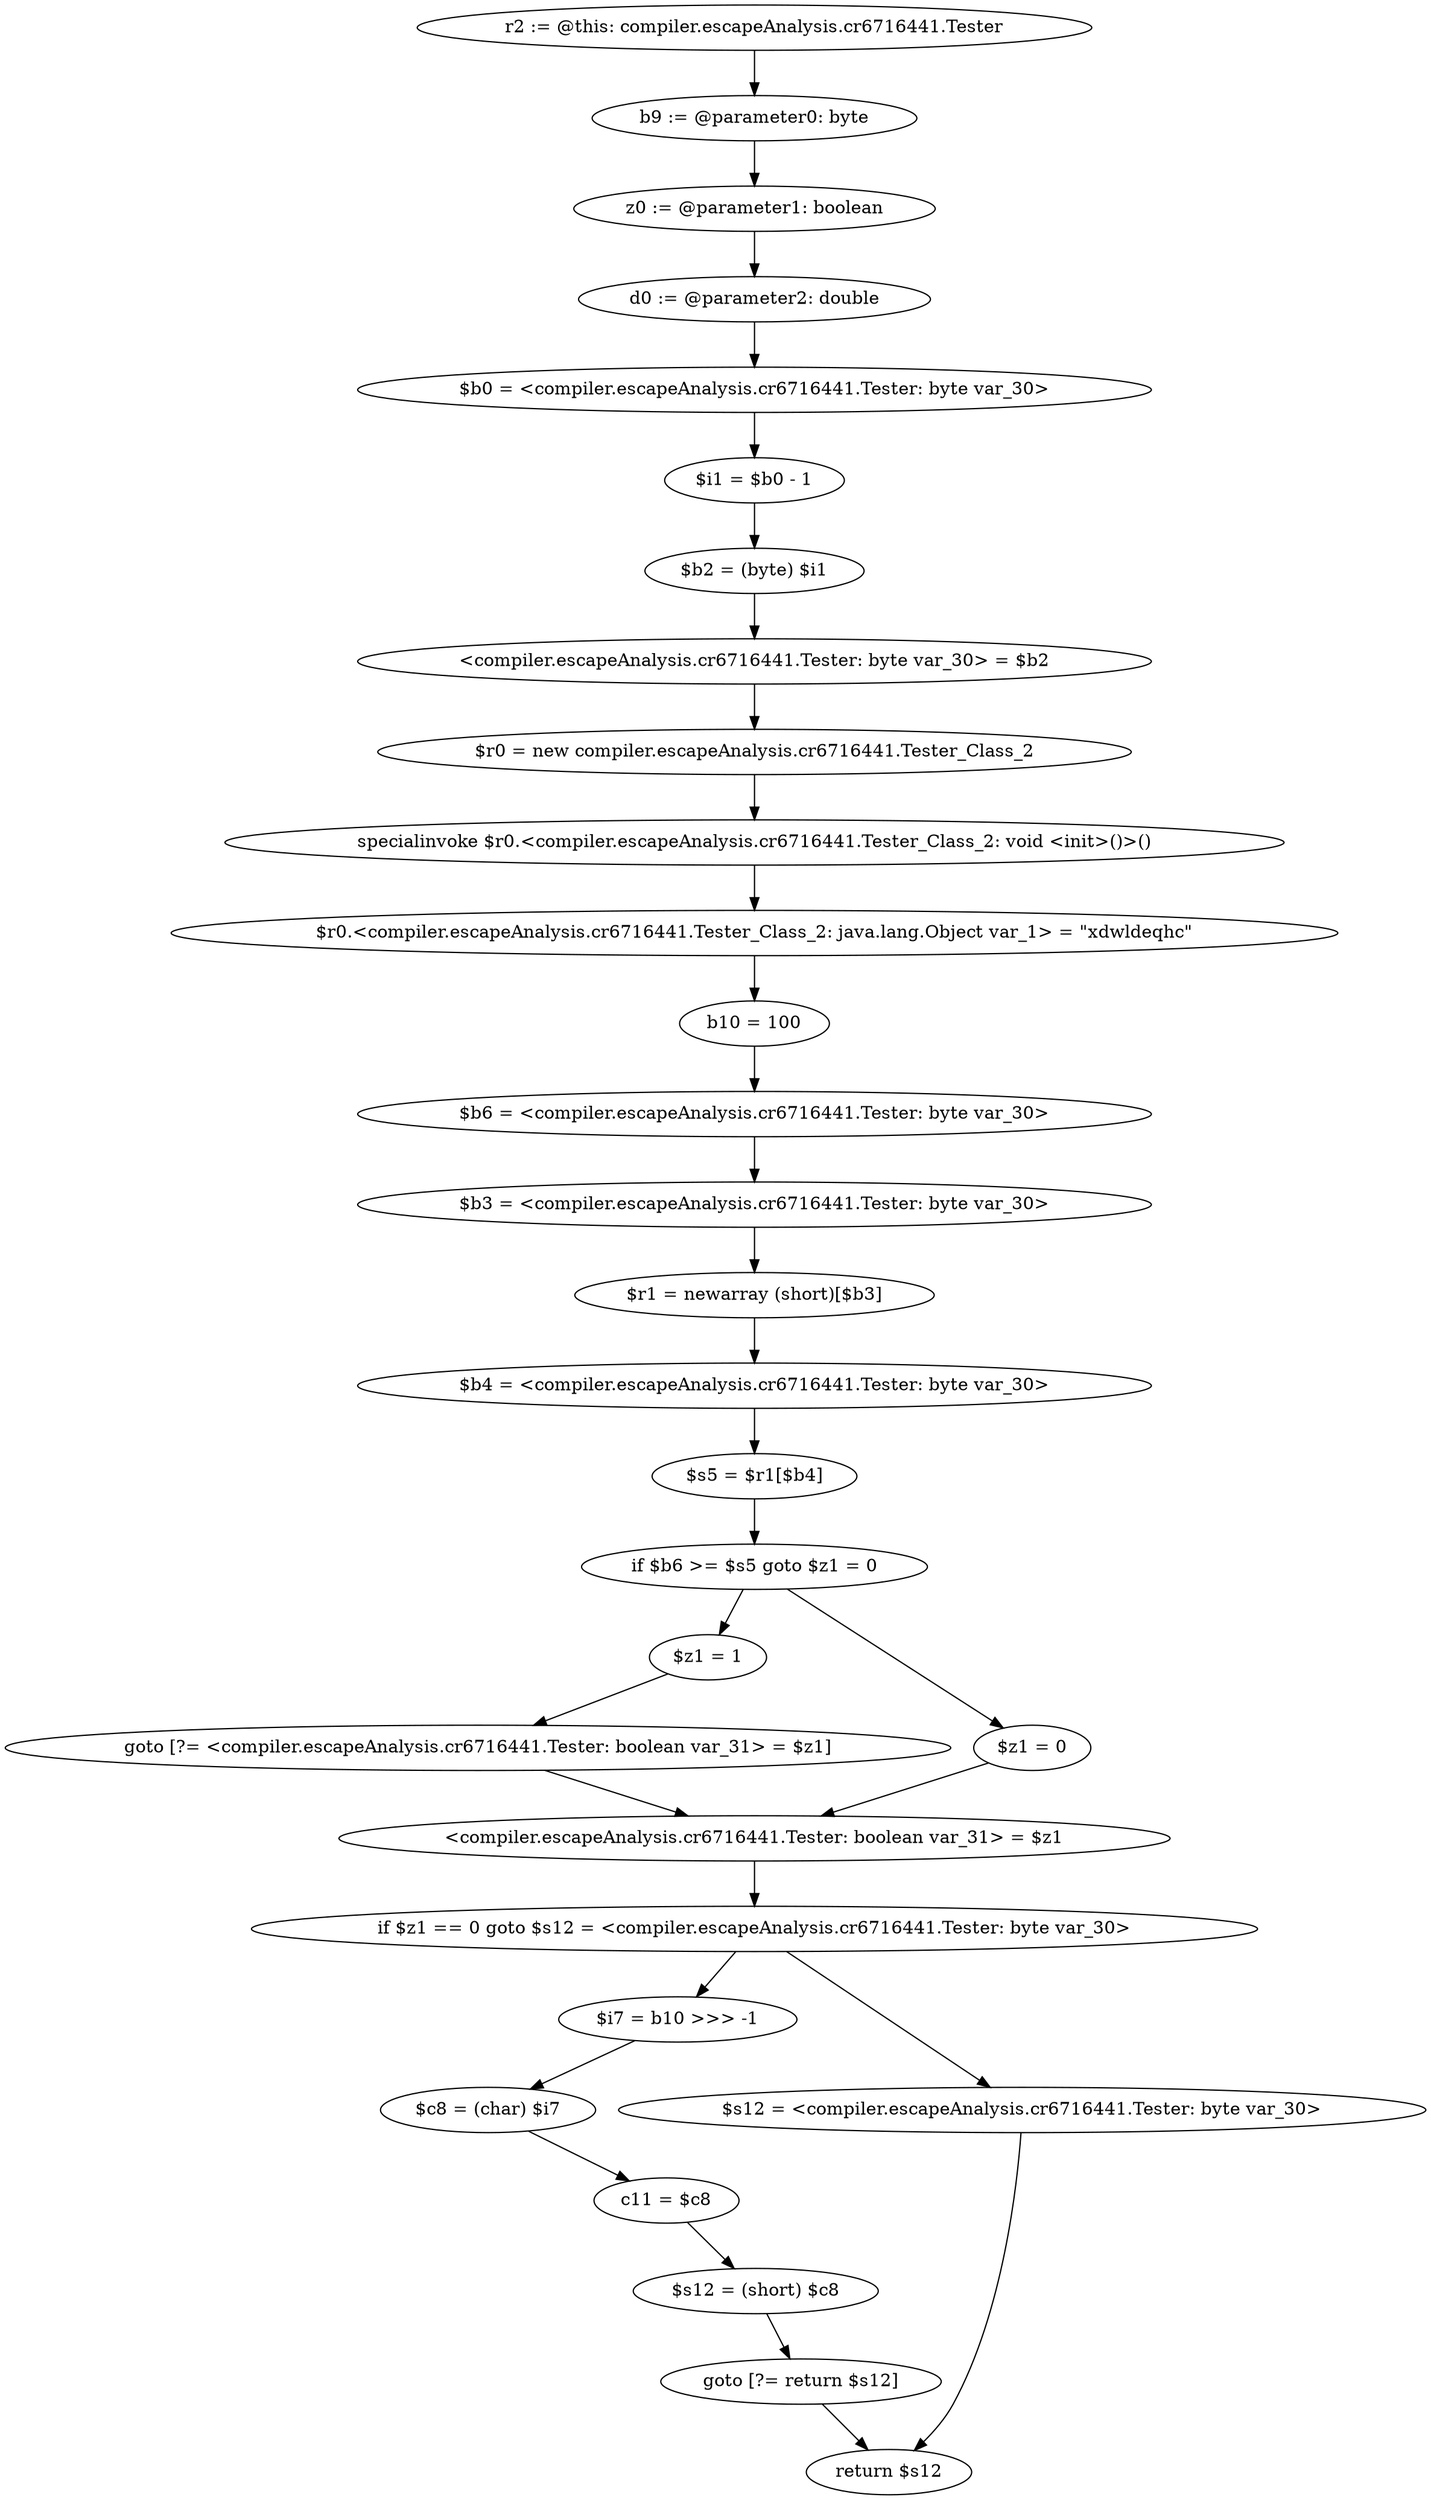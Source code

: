 digraph "unitGraph" {
    "r2 := @this: compiler.escapeAnalysis.cr6716441.Tester"
    "b9 := @parameter0: byte"
    "z0 := @parameter1: boolean"
    "d0 := @parameter2: double"
    "$b0 = <compiler.escapeAnalysis.cr6716441.Tester: byte var_30>"
    "$i1 = $b0 - 1"
    "$b2 = (byte) $i1"
    "<compiler.escapeAnalysis.cr6716441.Tester: byte var_30> = $b2"
    "$r0 = new compiler.escapeAnalysis.cr6716441.Tester_Class_2"
    "specialinvoke $r0.<compiler.escapeAnalysis.cr6716441.Tester_Class_2: void <init>()>()"
    "$r0.<compiler.escapeAnalysis.cr6716441.Tester_Class_2: java.lang.Object var_1> = \"xdwldeqhc\""
    "b10 = 100"
    "$b6 = <compiler.escapeAnalysis.cr6716441.Tester: byte var_30>"
    "$b3 = <compiler.escapeAnalysis.cr6716441.Tester: byte var_30>"
    "$r1 = newarray (short)[$b3]"
    "$b4 = <compiler.escapeAnalysis.cr6716441.Tester: byte var_30>"
    "$s5 = $r1[$b4]"
    "if $b6 >= $s5 goto $z1 = 0"
    "$z1 = 1"
    "goto [?= <compiler.escapeAnalysis.cr6716441.Tester: boolean var_31> = $z1]"
    "$z1 = 0"
    "<compiler.escapeAnalysis.cr6716441.Tester: boolean var_31> = $z1"
    "if $z1 == 0 goto $s12 = <compiler.escapeAnalysis.cr6716441.Tester: byte var_30>"
    "$i7 = b10 >>> -1"
    "$c8 = (char) $i7"
    "c11 = $c8"
    "$s12 = (short) $c8"
    "goto [?= return $s12]"
    "$s12 = <compiler.escapeAnalysis.cr6716441.Tester: byte var_30>"
    "return $s12"
    "r2 := @this: compiler.escapeAnalysis.cr6716441.Tester"->"b9 := @parameter0: byte";
    "b9 := @parameter0: byte"->"z0 := @parameter1: boolean";
    "z0 := @parameter1: boolean"->"d0 := @parameter2: double";
    "d0 := @parameter2: double"->"$b0 = <compiler.escapeAnalysis.cr6716441.Tester: byte var_30>";
    "$b0 = <compiler.escapeAnalysis.cr6716441.Tester: byte var_30>"->"$i1 = $b0 - 1";
    "$i1 = $b0 - 1"->"$b2 = (byte) $i1";
    "$b2 = (byte) $i1"->"<compiler.escapeAnalysis.cr6716441.Tester: byte var_30> = $b2";
    "<compiler.escapeAnalysis.cr6716441.Tester: byte var_30> = $b2"->"$r0 = new compiler.escapeAnalysis.cr6716441.Tester_Class_2";
    "$r0 = new compiler.escapeAnalysis.cr6716441.Tester_Class_2"->"specialinvoke $r0.<compiler.escapeAnalysis.cr6716441.Tester_Class_2: void <init>()>()";
    "specialinvoke $r0.<compiler.escapeAnalysis.cr6716441.Tester_Class_2: void <init>()>()"->"$r0.<compiler.escapeAnalysis.cr6716441.Tester_Class_2: java.lang.Object var_1> = \"xdwldeqhc\"";
    "$r0.<compiler.escapeAnalysis.cr6716441.Tester_Class_2: java.lang.Object var_1> = \"xdwldeqhc\""->"b10 = 100";
    "b10 = 100"->"$b6 = <compiler.escapeAnalysis.cr6716441.Tester: byte var_30>";
    "$b6 = <compiler.escapeAnalysis.cr6716441.Tester: byte var_30>"->"$b3 = <compiler.escapeAnalysis.cr6716441.Tester: byte var_30>";
    "$b3 = <compiler.escapeAnalysis.cr6716441.Tester: byte var_30>"->"$r1 = newarray (short)[$b3]";
    "$r1 = newarray (short)[$b3]"->"$b4 = <compiler.escapeAnalysis.cr6716441.Tester: byte var_30>";
    "$b4 = <compiler.escapeAnalysis.cr6716441.Tester: byte var_30>"->"$s5 = $r1[$b4]";
    "$s5 = $r1[$b4]"->"if $b6 >= $s5 goto $z1 = 0";
    "if $b6 >= $s5 goto $z1 = 0"->"$z1 = 1";
    "if $b6 >= $s5 goto $z1 = 0"->"$z1 = 0";
    "$z1 = 1"->"goto [?= <compiler.escapeAnalysis.cr6716441.Tester: boolean var_31> = $z1]";
    "goto [?= <compiler.escapeAnalysis.cr6716441.Tester: boolean var_31> = $z1]"->"<compiler.escapeAnalysis.cr6716441.Tester: boolean var_31> = $z1";
    "$z1 = 0"->"<compiler.escapeAnalysis.cr6716441.Tester: boolean var_31> = $z1";
    "<compiler.escapeAnalysis.cr6716441.Tester: boolean var_31> = $z1"->"if $z1 == 0 goto $s12 = <compiler.escapeAnalysis.cr6716441.Tester: byte var_30>";
    "if $z1 == 0 goto $s12 = <compiler.escapeAnalysis.cr6716441.Tester: byte var_30>"->"$i7 = b10 >>> -1";
    "if $z1 == 0 goto $s12 = <compiler.escapeAnalysis.cr6716441.Tester: byte var_30>"->"$s12 = <compiler.escapeAnalysis.cr6716441.Tester: byte var_30>";
    "$i7 = b10 >>> -1"->"$c8 = (char) $i7";
    "$c8 = (char) $i7"->"c11 = $c8";
    "c11 = $c8"->"$s12 = (short) $c8";
    "$s12 = (short) $c8"->"goto [?= return $s12]";
    "goto [?= return $s12]"->"return $s12";
    "$s12 = <compiler.escapeAnalysis.cr6716441.Tester: byte var_30>"->"return $s12";
}
